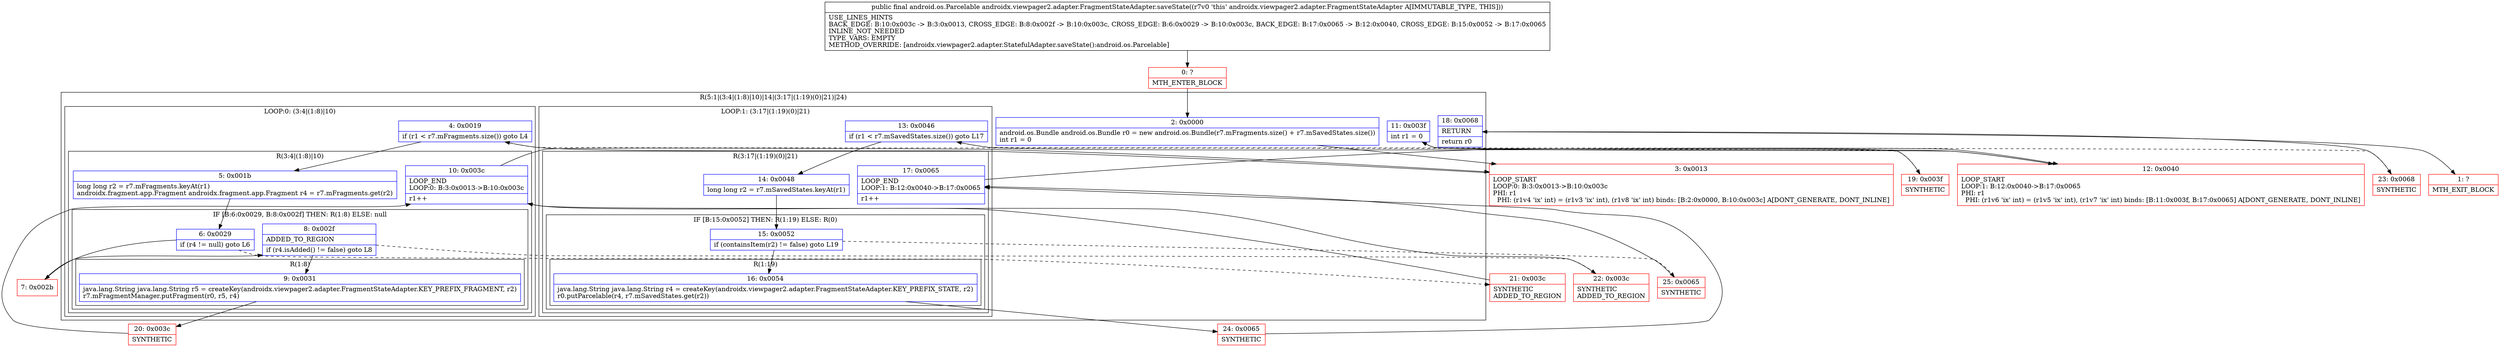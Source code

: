 digraph "CFG forandroidx.viewpager2.adapter.FragmentStateAdapter.saveState()Landroid\/os\/Parcelable;" {
subgraph cluster_Region_1223632960 {
label = "R(5:1|(3:4|(1:8)|10)|14|(3:17|(1:19)(0)|21)|24)";
node [shape=record,color=blue];
Node_2 [shape=record,label="{2\:\ 0x0000|android.os.Bundle android.os.Bundle r0 = new android.os.Bundle(r7.mFragments.size() + r7.mSavedStates.size())\lint r1 = 0\l}"];
subgraph cluster_LoopRegion_80446791 {
label = "LOOP:0: (3:4|(1:8)|10)";
node [shape=record,color=blue];
Node_4 [shape=record,label="{4\:\ 0x0019|if (r1 \< r7.mFragments.size()) goto L4\l}"];
subgraph cluster_Region_903282870 {
label = "R(3:4|(1:8)|10)";
node [shape=record,color=blue];
Node_5 [shape=record,label="{5\:\ 0x001b|long long r2 = r7.mFragments.keyAt(r1)\landroidx.fragment.app.Fragment androidx.fragment.app.Fragment r4 = r7.mFragments.get(r2)\l}"];
subgraph cluster_IfRegion_446071233 {
label = "IF [B:6:0x0029, B:8:0x002f] THEN: R(1:8) ELSE: null";
node [shape=record,color=blue];
Node_6 [shape=record,label="{6\:\ 0x0029|if (r4 != null) goto L6\l}"];
Node_8 [shape=record,label="{8\:\ 0x002f|ADDED_TO_REGION\l|if (r4.isAdded() != false) goto L8\l}"];
subgraph cluster_Region_1044377969 {
label = "R(1:8)";
node [shape=record,color=blue];
Node_9 [shape=record,label="{9\:\ 0x0031|java.lang.String java.lang.String r5 = createKey(androidx.viewpager2.adapter.FragmentStateAdapter.KEY_PREFIX_FRAGMENT, r2)\lr7.mFragmentManager.putFragment(r0, r5, r4)\l}"];
}
}
Node_10 [shape=record,label="{10\:\ 0x003c|LOOP_END\lLOOP:0: B:3:0x0013\-\>B:10:0x003c\l|r1++\l}"];
}
}
Node_11 [shape=record,label="{11\:\ 0x003f|int r1 = 0\l}"];
subgraph cluster_LoopRegion_1956829956 {
label = "LOOP:1: (3:17|(1:19)(0)|21)";
node [shape=record,color=blue];
Node_13 [shape=record,label="{13\:\ 0x0046|if (r1 \< r7.mSavedStates.size()) goto L17\l}"];
subgraph cluster_Region_1341174826 {
label = "R(3:17|(1:19)(0)|21)";
node [shape=record,color=blue];
Node_14 [shape=record,label="{14\:\ 0x0048|long long r2 = r7.mSavedStates.keyAt(r1)\l}"];
subgraph cluster_IfRegion_390721838 {
label = "IF [B:15:0x0052] THEN: R(1:19) ELSE: R(0)";
node [shape=record,color=blue];
Node_15 [shape=record,label="{15\:\ 0x0052|if (containsItem(r2) != false) goto L19\l}"];
subgraph cluster_Region_2066225202 {
label = "R(1:19)";
node [shape=record,color=blue];
Node_16 [shape=record,label="{16\:\ 0x0054|java.lang.String java.lang.String r4 = createKey(androidx.viewpager2.adapter.FragmentStateAdapter.KEY_PREFIX_STATE, r2)\lr0.putParcelable(r4, r7.mSavedStates.get(r2))\l}"];
}
subgraph cluster_Region_434553347 {
label = "R(0)";
node [shape=record,color=blue];
}
}
Node_17 [shape=record,label="{17\:\ 0x0065|LOOP_END\lLOOP:1: B:12:0x0040\-\>B:17:0x0065\l|r1++\l}"];
}
}
Node_18 [shape=record,label="{18\:\ 0x0068|RETURN\l|return r0\l}"];
}
Node_0 [shape=record,color=red,label="{0\:\ ?|MTH_ENTER_BLOCK\l}"];
Node_3 [shape=record,color=red,label="{3\:\ 0x0013|LOOP_START\lLOOP:0: B:3:0x0013\-\>B:10:0x003c\lPHI: r1 \l  PHI: (r1v4 'ix' int) = (r1v3 'ix' int), (r1v8 'ix' int) binds: [B:2:0x0000, B:10:0x003c] A[DONT_GENERATE, DONT_INLINE]\l}"];
Node_7 [shape=record,color=red,label="{7\:\ 0x002b}"];
Node_20 [shape=record,color=red,label="{20\:\ 0x003c|SYNTHETIC\l}"];
Node_22 [shape=record,color=red,label="{22\:\ 0x003c|SYNTHETIC\lADDED_TO_REGION\l}"];
Node_21 [shape=record,color=red,label="{21\:\ 0x003c|SYNTHETIC\lADDED_TO_REGION\l}"];
Node_19 [shape=record,color=red,label="{19\:\ 0x003f|SYNTHETIC\l}"];
Node_12 [shape=record,color=red,label="{12\:\ 0x0040|LOOP_START\lLOOP:1: B:12:0x0040\-\>B:17:0x0065\lPHI: r1 \l  PHI: (r1v6 'ix' int) = (r1v5 'ix' int), (r1v7 'ix' int) binds: [B:11:0x003f, B:17:0x0065] A[DONT_GENERATE, DONT_INLINE]\l}"];
Node_24 [shape=record,color=red,label="{24\:\ 0x0065|SYNTHETIC\l}"];
Node_25 [shape=record,color=red,label="{25\:\ 0x0065|SYNTHETIC\l}"];
Node_23 [shape=record,color=red,label="{23\:\ 0x0068|SYNTHETIC\l}"];
Node_1 [shape=record,color=red,label="{1\:\ ?|MTH_EXIT_BLOCK\l}"];
MethodNode[shape=record,label="{public final android.os.Parcelable androidx.viewpager2.adapter.FragmentStateAdapter.saveState((r7v0 'this' androidx.viewpager2.adapter.FragmentStateAdapter A[IMMUTABLE_TYPE, THIS]))  | USE_LINES_HINTS\lBACK_EDGE: B:10:0x003c \-\> B:3:0x0013, CROSS_EDGE: B:8:0x002f \-\> B:10:0x003c, CROSS_EDGE: B:6:0x0029 \-\> B:10:0x003c, BACK_EDGE: B:17:0x0065 \-\> B:12:0x0040, CROSS_EDGE: B:15:0x0052 \-\> B:17:0x0065\lINLINE_NOT_NEEDED\lTYPE_VARS: EMPTY\lMETHOD_OVERRIDE: [androidx.viewpager2.adapter.StatefulAdapter.saveState():android.os.Parcelable]\l}"];
MethodNode -> Node_0;Node_2 -> Node_3;
Node_4 -> Node_5;
Node_4 -> Node_19[style=dashed];
Node_5 -> Node_6;
Node_6 -> Node_7;
Node_6 -> Node_21[style=dashed];
Node_8 -> Node_9;
Node_8 -> Node_22[style=dashed];
Node_9 -> Node_20;
Node_10 -> Node_3;
Node_11 -> Node_12;
Node_13 -> Node_14;
Node_13 -> Node_23[style=dashed];
Node_14 -> Node_15;
Node_15 -> Node_16;
Node_15 -> Node_25[style=dashed];
Node_16 -> Node_24;
Node_17 -> Node_12;
Node_18 -> Node_1;
Node_0 -> Node_2;
Node_3 -> Node_4;
Node_7 -> Node_8;
Node_20 -> Node_10;
Node_22 -> Node_10;
Node_21 -> Node_10;
Node_19 -> Node_11;
Node_12 -> Node_13;
Node_24 -> Node_17;
Node_25 -> Node_17;
Node_23 -> Node_18;
}

